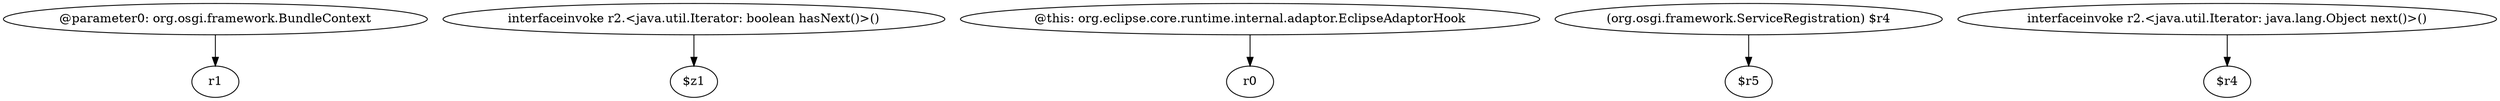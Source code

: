 digraph g {
0[label="@parameter0: org.osgi.framework.BundleContext"]
1[label="r1"]
0->1[label=""]
2[label="interfaceinvoke r2.<java.util.Iterator: boolean hasNext()>()"]
3[label="$z1"]
2->3[label=""]
4[label="@this: org.eclipse.core.runtime.internal.adaptor.EclipseAdaptorHook"]
5[label="r0"]
4->5[label=""]
6[label="(org.osgi.framework.ServiceRegistration) $r4"]
7[label="$r5"]
6->7[label=""]
8[label="interfaceinvoke r2.<java.util.Iterator: java.lang.Object next()>()"]
9[label="$r4"]
8->9[label=""]
}